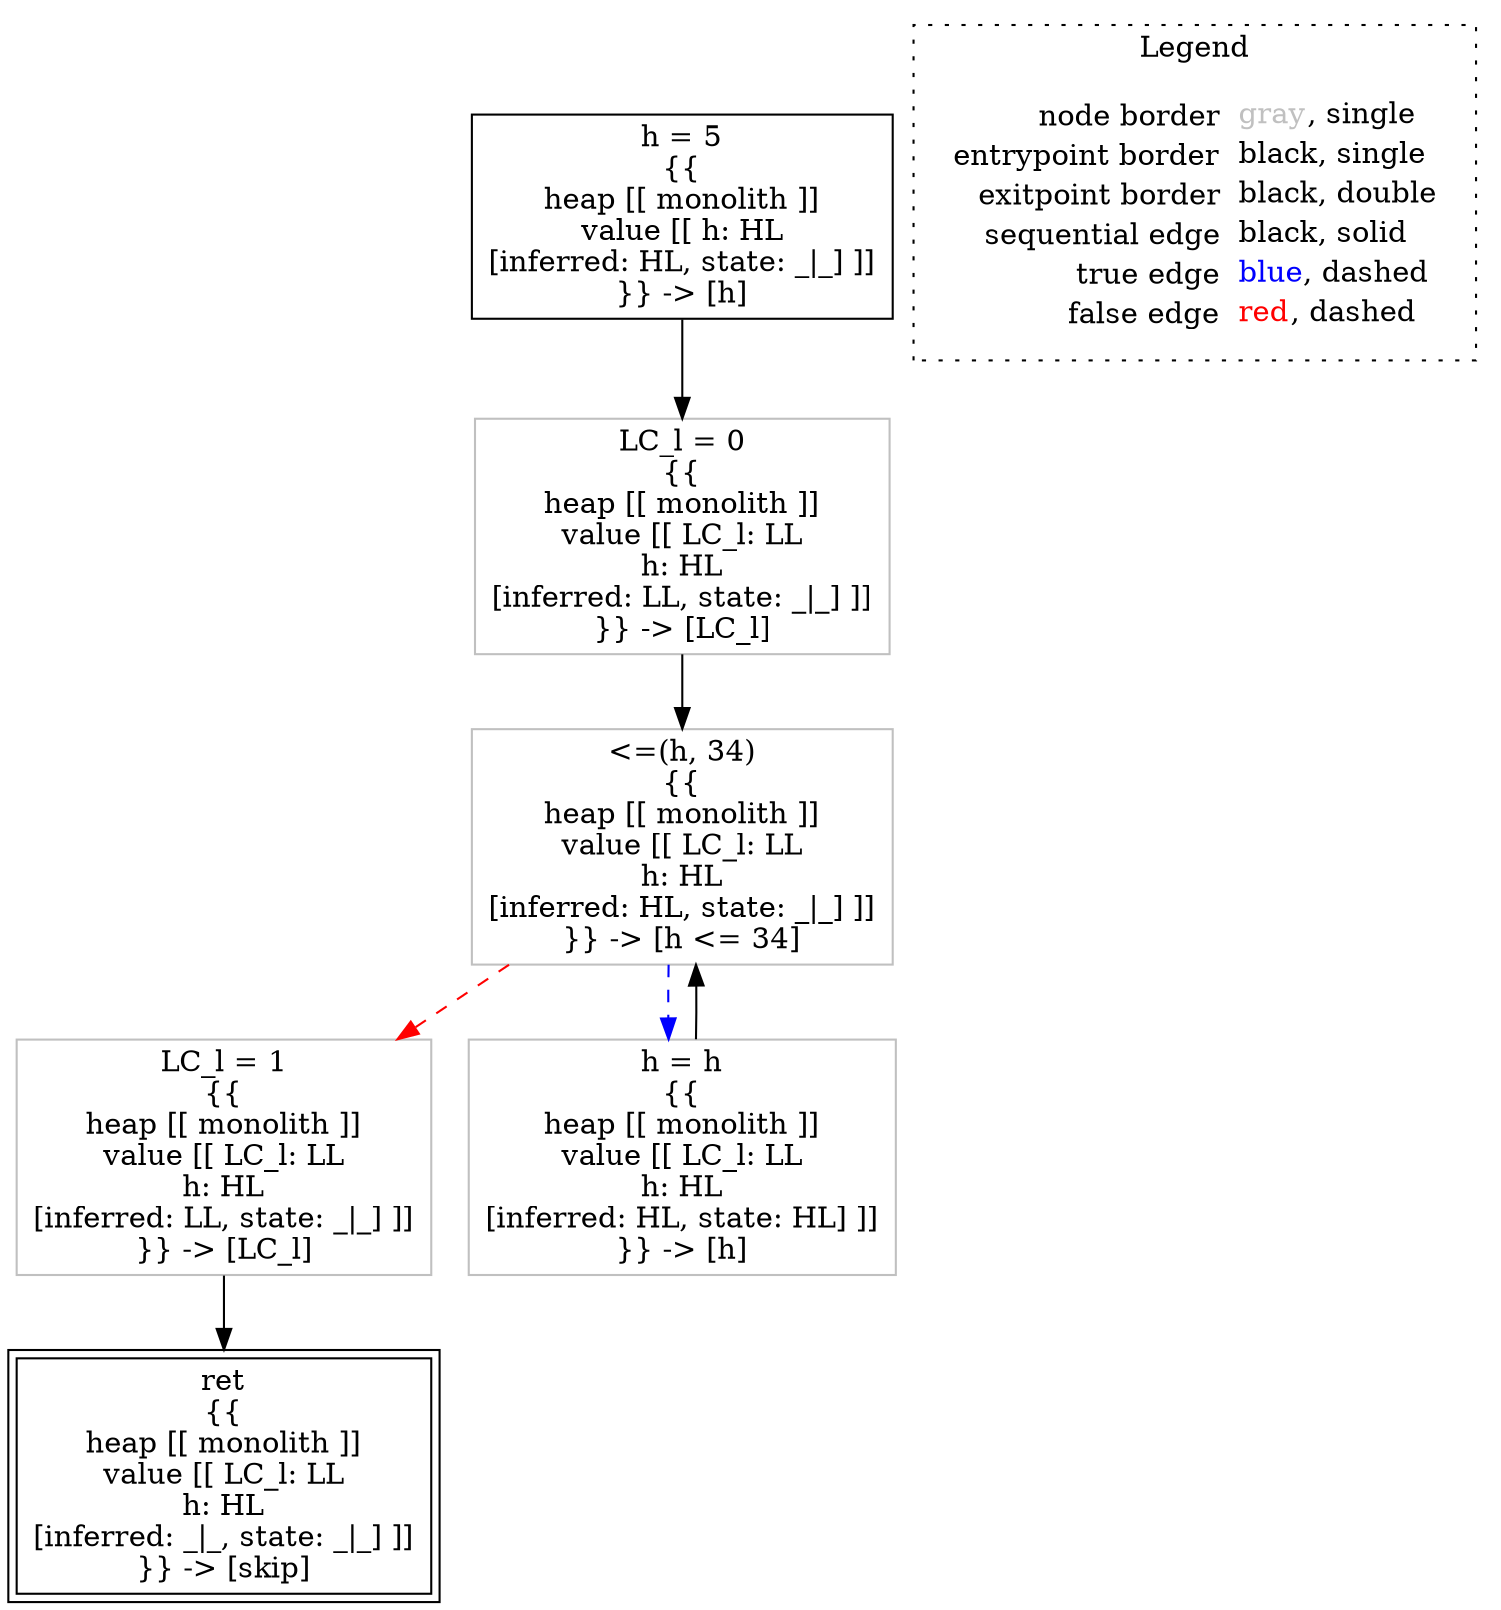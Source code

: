 digraph {
	"node0" [shape="rect",color="black",label=<h = 5<BR/>{{<BR/>heap [[ monolith ]]<BR/>value [[ h: HL<BR/>[inferred: HL, state: _|_] ]]<BR/>}} -&gt; [h]>];
	"node1" [shape="rect",color="gray",label=<LC_l = 0<BR/>{{<BR/>heap [[ monolith ]]<BR/>value [[ LC_l: LL<BR/>h: HL<BR/>[inferred: LL, state: _|_] ]]<BR/>}} -&gt; [LC_l]>];
	"node2" [shape="rect",color="black",peripheries="2",label=<ret<BR/>{{<BR/>heap [[ monolith ]]<BR/>value [[ LC_l: LL<BR/>h: HL<BR/>[inferred: _|_, state: _|_] ]]<BR/>}} -&gt; [skip]>];
	"node3" [shape="rect",color="gray",label=<&lt;=(h, 34)<BR/>{{<BR/>heap [[ monolith ]]<BR/>value [[ LC_l: LL<BR/>h: HL<BR/>[inferred: HL, state: _|_] ]]<BR/>}} -&gt; [h &lt;= 34]>];
	"node4" [shape="rect",color="gray",label=<LC_l = 1<BR/>{{<BR/>heap [[ monolith ]]<BR/>value [[ LC_l: LL<BR/>h: HL<BR/>[inferred: LL, state: _|_] ]]<BR/>}} -&gt; [LC_l]>];
	"node5" [shape="rect",color="gray",label=<h = h<BR/>{{<BR/>heap [[ monolith ]]<BR/>value [[ LC_l: LL<BR/>h: HL<BR/>[inferred: HL, state: HL] ]]<BR/>}} -&gt; [h]>];
	"node1" -> "node3" [color="black"];
	"node3" -> "node4" [color="red",style="dashed"];
	"node3" -> "node5" [color="blue",style="dashed"];
	"node0" -> "node1" [color="black"];
	"node4" -> "node2" [color="black"];
	"node5" -> "node3" [color="black"];
subgraph cluster_legend {
	label="Legend";
	style=dotted;
	node [shape=plaintext];
	"legend" [label=<<table border="0" cellpadding="2" cellspacing="0" cellborder="0"><tr><td align="right">node border&nbsp;</td><td align="left"><font color="gray">gray</font>, single</td></tr><tr><td align="right">entrypoint border&nbsp;</td><td align="left"><font color="black">black</font>, single</td></tr><tr><td align="right">exitpoint border&nbsp;</td><td align="left"><font color="black">black</font>, double</td></tr><tr><td align="right">sequential edge&nbsp;</td><td align="left"><font color="black">black</font>, solid</td></tr><tr><td align="right">true edge&nbsp;</td><td align="left"><font color="blue">blue</font>, dashed</td></tr><tr><td align="right">false edge&nbsp;</td><td align="left"><font color="red">red</font>, dashed</td></tr></table>>];
}

}
